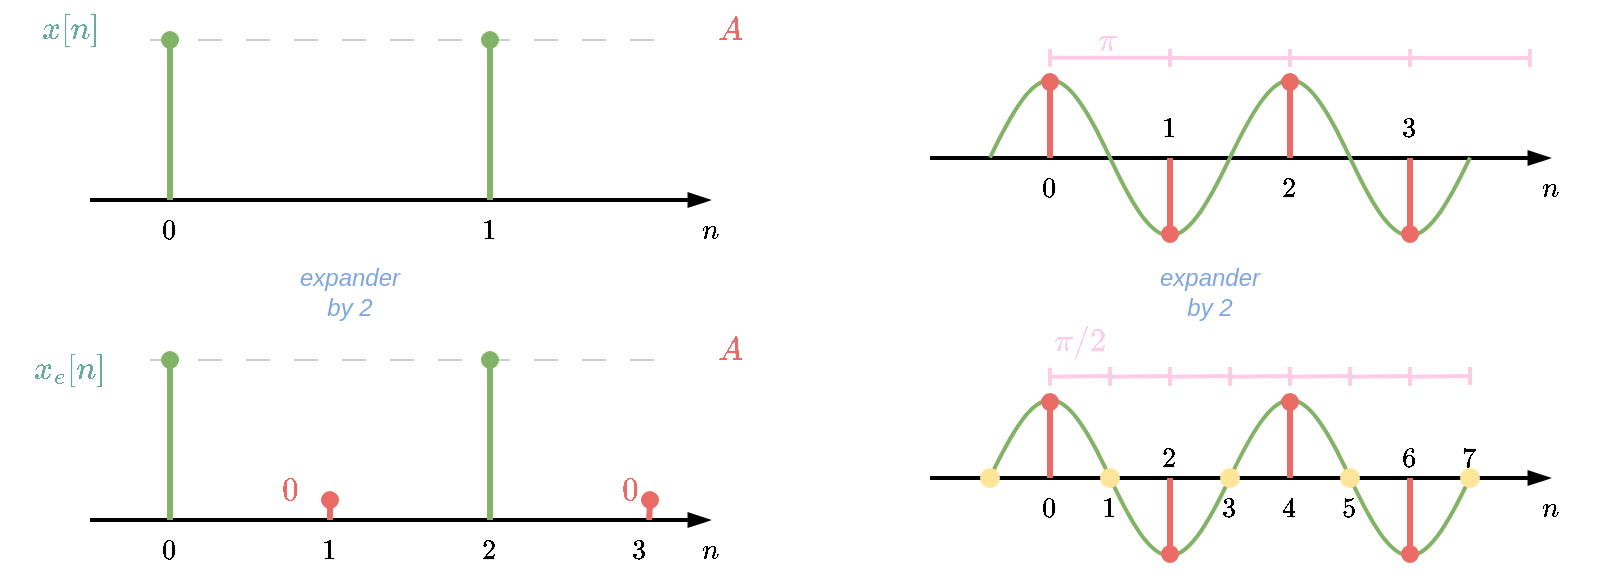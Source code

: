 <mxfile version="24.7.8">
  <diagram name="Page-1" id="SSF-qRTuFEGHfWK87924">
    <mxGraphModel dx="521" dy="491" grid="1" gridSize="10" guides="1" tooltips="1" connect="1" arrows="1" fold="1" page="1" pageScale="1" pageWidth="850" pageHeight="1100" math="1" shadow="0">
      <root>
        <mxCell id="0" />
        <mxCell id="1" parent="0" />
        <mxCell id="XbLqfCah3fl3YUQZX58t-34" value="&lt;font color=&quot;#67ab9f&quot; style=&quot;font-size: 14px;&quot;&gt;$$x_e[n]$$&lt;/font&gt;" style="text;html=1;align=center;verticalAlign=middle;whiteSpace=wrap;rounded=0;" parent="1" vertex="1">
          <mxGeometry x="40" y="470" width="60" height="30" as="geometry" />
        </mxCell>
        <mxCell id="XbLqfCah3fl3YUQZX58t-45" value="&lt;font color=&quot;#67ab9f&quot; style=&quot;font-size: 14px;&quot;&gt;$$x[n]$$&lt;/font&gt;" style="text;html=1;align=center;verticalAlign=middle;whiteSpace=wrap;rounded=0;" parent="1" vertex="1">
          <mxGeometry x="40" y="300" width="60" height="30" as="geometry" />
        </mxCell>
        <mxCell id="XbLqfCah3fl3YUQZX58t-52" value="" style="endArrow=blockThin;html=1;rounded=0;strokeWidth=2;endFill=1;" parent="1" edge="1">
          <mxGeometry width="50" height="50" relative="1" as="geometry">
            <mxPoint x="80" y="560" as="sourcePoint" />
            <mxPoint x="390" y="560" as="targetPoint" />
          </mxGeometry>
        </mxCell>
        <mxCell id="XbLqfCah3fl3YUQZX58t-53" value="" style="endArrow=none;html=1;rounded=0;strokeWidth=1;fillColor=#d5e8d4;strokeColor=#CCCCCC;dashed=1;dashPattern=12 12;" parent="1" edge="1">
          <mxGeometry width="50" height="50" relative="1" as="geometry">
            <mxPoint x="110" y="480" as="sourcePoint" />
            <mxPoint x="370" y="480" as="targetPoint" />
          </mxGeometry>
        </mxCell>
        <mxCell id="XbLqfCah3fl3YUQZX58t-54" value="" style="endArrow=oval;html=1;rounded=0;strokeColor=#82b366;strokeWidth=3;fillColor=#d5e8d4;endFill=1;" parent="1" edge="1">
          <mxGeometry width="50" height="50" relative="1" as="geometry">
            <mxPoint x="120" y="560" as="sourcePoint" />
            <mxPoint x="120" y="480" as="targetPoint" />
          </mxGeometry>
        </mxCell>
        <mxCell id="XbLqfCah3fl3YUQZX58t-55" value="" style="endArrow=oval;html=1;rounded=0;strokeColor=#EA6B66;strokeWidth=3;fillColor=#d5e8d4;endFill=1;jumpSize=10;" parent="1" edge="1">
          <mxGeometry width="50" height="50" relative="1" as="geometry">
            <mxPoint x="200" y="560" as="sourcePoint" />
            <mxPoint x="200" y="550" as="targetPoint" />
          </mxGeometry>
        </mxCell>
        <mxCell id="XbLqfCah3fl3YUQZX58t-56" value="$$0$$" style="text;html=1;align=center;verticalAlign=middle;whiteSpace=wrap;rounded=0;" parent="1" vertex="1">
          <mxGeometry x="90" y="560" width="60" height="30" as="geometry" />
        </mxCell>
        <mxCell id="XbLqfCah3fl3YUQZX58t-57" value="$$1$$" style="text;html=1;align=center;verticalAlign=middle;whiteSpace=wrap;rounded=0;" parent="1" vertex="1">
          <mxGeometry x="170" y="560" width="60" height="30" as="geometry" />
        </mxCell>
        <mxCell id="XbLqfCah3fl3YUQZX58t-58" value="" style="endArrow=oval;html=1;rounded=0;strokeColor=#82b366;strokeWidth=3;fillColor=#d5e8d4;endFill=1;" parent="1" edge="1">
          <mxGeometry width="50" height="50" relative="1" as="geometry">
            <mxPoint x="280" y="560" as="sourcePoint" />
            <mxPoint x="280" y="480" as="targetPoint" />
          </mxGeometry>
        </mxCell>
        <mxCell id="XbLqfCah3fl3YUQZX58t-59" value="$$2$$" style="text;html=1;align=center;verticalAlign=middle;whiteSpace=wrap;rounded=0;" parent="1" vertex="1">
          <mxGeometry x="250" y="560" width="60" height="30" as="geometry" />
        </mxCell>
        <mxCell id="XbLqfCah3fl3YUQZX58t-60" value="$$n$$" style="text;html=1;align=center;verticalAlign=middle;whiteSpace=wrap;rounded=0;" parent="1" vertex="1">
          <mxGeometry x="360" y="560" width="60" height="30" as="geometry" />
        </mxCell>
        <mxCell id="XbLqfCah3fl3YUQZX58t-61" value="" style="endArrow=oval;html=1;rounded=0;strokeColor=#EA6B66;strokeWidth=3;fillColor=#d5e8d4;endFill=1;" parent="1" edge="1">
          <mxGeometry width="50" height="50" relative="1" as="geometry">
            <mxPoint x="359.6" y="560" as="sourcePoint" />
            <mxPoint x="360" y="550" as="targetPoint" />
          </mxGeometry>
        </mxCell>
        <mxCell id="XbLqfCah3fl3YUQZX58t-62" value="$$3$$" style="text;html=1;align=center;verticalAlign=middle;whiteSpace=wrap;rounded=0;" parent="1" vertex="1">
          <mxGeometry x="325" y="560" width="60" height="30" as="geometry" />
        </mxCell>
        <mxCell id="XbLqfCah3fl3YUQZX58t-63" value="" style="endArrow=blockThin;html=1;rounded=0;strokeWidth=2;endFill=1;" parent="1" edge="1">
          <mxGeometry width="50" height="50" relative="1" as="geometry">
            <mxPoint x="80" y="400" as="sourcePoint" />
            <mxPoint x="390" y="400" as="targetPoint" />
          </mxGeometry>
        </mxCell>
        <mxCell id="XbLqfCah3fl3YUQZX58t-64" value="" style="endArrow=none;html=1;rounded=0;strokeWidth=1;fillColor=#d5e8d4;strokeColor=#CCCCCC;dashed=1;dashPattern=12 12;" parent="1" edge="1">
          <mxGeometry width="50" height="50" relative="1" as="geometry">
            <mxPoint x="110" y="320" as="sourcePoint" />
            <mxPoint x="370" y="320" as="targetPoint" />
          </mxGeometry>
        </mxCell>
        <mxCell id="XbLqfCah3fl3YUQZX58t-65" value="" style="endArrow=oval;html=1;rounded=0;strokeColor=#82b366;strokeWidth=3;fillColor=#d5e8d4;endFill=1;" parent="1" edge="1">
          <mxGeometry width="50" height="50" relative="1" as="geometry">
            <mxPoint x="120" y="400" as="sourcePoint" />
            <mxPoint x="120" y="320" as="targetPoint" />
          </mxGeometry>
        </mxCell>
        <mxCell id="XbLqfCah3fl3YUQZX58t-67" value="$$0$$" style="text;html=1;align=center;verticalAlign=middle;whiteSpace=wrap;rounded=0;" parent="1" vertex="1">
          <mxGeometry x="90" y="400" width="60" height="30" as="geometry" />
        </mxCell>
        <mxCell id="XbLqfCah3fl3YUQZX58t-69" value="" style="endArrow=oval;html=1;rounded=0;strokeColor=#82b366;strokeWidth=3;fillColor=#d5e8d4;endFill=1;" parent="1" edge="1">
          <mxGeometry width="50" height="50" relative="1" as="geometry">
            <mxPoint x="280" y="400" as="sourcePoint" />
            <mxPoint x="280" y="320" as="targetPoint" />
          </mxGeometry>
        </mxCell>
        <mxCell id="XbLqfCah3fl3YUQZX58t-70" value="$$1$$" style="text;html=1;align=center;verticalAlign=middle;whiteSpace=wrap;rounded=0;" parent="1" vertex="1">
          <mxGeometry x="250" y="400" width="60" height="30" as="geometry" />
        </mxCell>
        <mxCell id="XbLqfCah3fl3YUQZX58t-71" value="$$n$$" style="text;html=1;align=center;verticalAlign=middle;whiteSpace=wrap;rounded=0;" parent="1" vertex="1">
          <mxGeometry x="360" y="400" width="60" height="30" as="geometry" />
        </mxCell>
        <mxCell id="XbLqfCah3fl3YUQZX58t-76" value="&lt;font color=&quot;#ea6b66&quot; style=&quot;font-size: 14px;&quot;&gt;$$A$$&lt;/font&gt;" style="text;html=1;align=center;verticalAlign=middle;whiteSpace=wrap;rounded=0;" parent="1" vertex="1">
          <mxGeometry x="370" y="460" width="60" height="30" as="geometry" />
        </mxCell>
        <mxCell id="XbLqfCah3fl3YUQZX58t-77" value="&lt;font color=&quot;#ea6b66&quot; style=&quot;font-size: 14px;&quot;&gt;$$A$$&lt;/font&gt;" style="text;html=1;align=center;verticalAlign=middle;whiteSpace=wrap;rounded=0;" parent="1" vertex="1">
          <mxGeometry x="370" y="300" width="60" height="30" as="geometry" />
        </mxCell>
        <mxCell id="XbLqfCah3fl3YUQZX58t-79" value="&lt;font color=&quot;#7ea6e0&quot; size=&quot;1&quot; style=&quot;&quot;&gt;&lt;i style=&quot;font-size: 12px;&quot;&gt;expander by 2&lt;/i&gt;&lt;/font&gt;" style="text;html=1;align=center;verticalAlign=middle;whiteSpace=wrap;rounded=0;" parent="1" vertex="1">
          <mxGeometry x="180" y="431" width="60" height="30" as="geometry" />
        </mxCell>
        <mxCell id="vATTEQi2Xg5Cd0TOgJEv-1" value="&lt;font color=&quot;#ea6b66&quot; style=&quot;font-size: 14px;&quot;&gt;$$0$$&lt;/font&gt;" style="text;html=1;align=center;verticalAlign=middle;whiteSpace=wrap;rounded=0;" parent="1" vertex="1">
          <mxGeometry x="150" y="530" width="60" height="30" as="geometry" />
        </mxCell>
        <mxCell id="vATTEQi2Xg5Cd0TOgJEv-2" value="&lt;font color=&quot;#ea6b66&quot; style=&quot;font-size: 14px;&quot;&gt;$$0$$&lt;/font&gt;" style="text;html=1;align=center;verticalAlign=middle;whiteSpace=wrap;rounded=0;" parent="1" vertex="1">
          <mxGeometry x="320" y="530" width="60" height="30" as="geometry" />
        </mxCell>
        <mxCell id="vATTEQi2Xg5Cd0TOgJEv-4" value="" style="endArrow=blockThin;html=1;rounded=0;strokeWidth=2;endFill=1;" parent="1" edge="1">
          <mxGeometry width="50" height="50" relative="1" as="geometry">
            <mxPoint x="500" y="379" as="sourcePoint" />
            <mxPoint x="810" y="379" as="targetPoint" />
          </mxGeometry>
        </mxCell>
        <mxCell id="vATTEQi2Xg5Cd0TOgJEv-6" value="" style="pointerEvents=1;verticalLabelPosition=bottom;shadow=0;dashed=0;align=center;html=1;verticalAlign=top;shape=mxgraph.electrical.waveforms.sine_wave;fillColor=#d5e8d4;strokeColor=#82b366;strokeWidth=2;" parent="1" vertex="1">
          <mxGeometry x="530" y="327" width="120" height="104" as="geometry" />
        </mxCell>
        <mxCell id="vATTEQi2Xg5Cd0TOgJEv-7" value="" style="pointerEvents=1;verticalLabelPosition=bottom;shadow=0;dashed=0;align=center;html=1;verticalAlign=top;shape=mxgraph.electrical.waveforms.sine_wave;fillColor=#d5e8d4;strokeColor=#82b366;strokeWidth=2;" parent="1" vertex="1">
          <mxGeometry x="650" y="327" width="120" height="104" as="geometry" />
        </mxCell>
        <mxCell id="vATTEQi2Xg5Cd0TOgJEv-8" value="" style="endArrow=oval;html=1;rounded=0;strokeColor=#EA6B66;strokeWidth=3;fillColor=#ffe6cc;endFill=1;" parent="1" edge="1">
          <mxGeometry width="50" height="50" relative="1" as="geometry">
            <mxPoint x="560" y="379" as="sourcePoint" />
            <mxPoint x="560" y="341" as="targetPoint" />
          </mxGeometry>
        </mxCell>
        <mxCell id="vATTEQi2Xg5Cd0TOgJEv-9" value="" style="endArrow=oval;html=1;rounded=0;strokeColor=#EA6B66;strokeWidth=3;fillColor=#ffe6cc;endFill=1;" parent="1" edge="1">
          <mxGeometry width="50" height="50" relative="1" as="geometry">
            <mxPoint x="680" y="379" as="sourcePoint" />
            <mxPoint x="680" y="341" as="targetPoint" />
          </mxGeometry>
        </mxCell>
        <mxCell id="vATTEQi2Xg5Cd0TOgJEv-10" value="" style="endArrow=oval;html=1;rounded=0;strokeColor=#EA6B66;strokeWidth=3;fillColor=#ffe6cc;endFill=1;" parent="1" edge="1">
          <mxGeometry width="50" height="50" relative="1" as="geometry">
            <mxPoint x="620.003" y="379" as="sourcePoint" />
            <mxPoint x="620.003" y="417" as="targetPoint" />
          </mxGeometry>
        </mxCell>
        <mxCell id="vATTEQi2Xg5Cd0TOgJEv-11" value="" style="endArrow=oval;html=1;rounded=0;strokeColor=#EA6B66;strokeWidth=3;fillColor=#ffe6cc;endFill=1;" parent="1" edge="1">
          <mxGeometry width="50" height="50" relative="1" as="geometry">
            <mxPoint x="740.003" y="379" as="sourcePoint" />
            <mxPoint x="740.003" y="417" as="targetPoint" />
          </mxGeometry>
        </mxCell>
        <mxCell id="vATTEQi2Xg5Cd0TOgJEv-14" value="$$n$$" style="text;html=1;align=center;verticalAlign=middle;whiteSpace=wrap;rounded=0;" parent="1" vertex="1">
          <mxGeometry x="780" y="379" width="60" height="30" as="geometry" />
        </mxCell>
        <mxCell id="vATTEQi2Xg5Cd0TOgJEv-15" value="$$0$$" style="text;html=1;align=center;verticalAlign=middle;whiteSpace=wrap;rounded=0;" parent="1" vertex="1">
          <mxGeometry x="530" y="379" width="60" height="30" as="geometry" />
        </mxCell>
        <mxCell id="vATTEQi2Xg5Cd0TOgJEv-16" value="$$1$$" style="text;html=1;align=center;verticalAlign=middle;whiteSpace=wrap;rounded=0;" parent="1" vertex="1">
          <mxGeometry x="590" y="349" width="60" height="30" as="geometry" />
        </mxCell>
        <mxCell id="vATTEQi2Xg5Cd0TOgJEv-17" value="$$2$$" style="text;html=1;align=center;verticalAlign=middle;whiteSpace=wrap;rounded=0;" parent="1" vertex="1">
          <mxGeometry x="650" y="379" width="60" height="30" as="geometry" />
        </mxCell>
        <mxCell id="vATTEQi2Xg5Cd0TOgJEv-18" value="$$3$$" style="text;html=1;align=center;verticalAlign=middle;whiteSpace=wrap;rounded=0;" parent="1" vertex="1">
          <mxGeometry x="710" y="349" width="60" height="30" as="geometry" />
        </mxCell>
        <mxCell id="vATTEQi2Xg5Cd0TOgJEv-19" value="" style="endArrow=blockThin;html=1;rounded=0;strokeWidth=2;endFill=1;" parent="1" edge="1">
          <mxGeometry width="50" height="50" relative="1" as="geometry">
            <mxPoint x="500" y="539" as="sourcePoint" />
            <mxPoint x="810" y="539" as="targetPoint" />
          </mxGeometry>
        </mxCell>
        <mxCell id="vATTEQi2Xg5Cd0TOgJEv-20" value="" style="pointerEvents=1;verticalLabelPosition=bottom;shadow=0;dashed=0;align=center;html=1;verticalAlign=top;shape=mxgraph.electrical.waveforms.sine_wave;fillColor=#d5e8d4;strokeColor=#82b366;strokeWidth=2;" parent="1" vertex="1">
          <mxGeometry x="530" y="487" width="120" height="104" as="geometry" />
        </mxCell>
        <mxCell id="vATTEQi2Xg5Cd0TOgJEv-21" value="" style="pointerEvents=1;verticalLabelPosition=bottom;shadow=0;dashed=0;align=center;html=1;verticalAlign=top;shape=mxgraph.electrical.waveforms.sine_wave;fillColor=#d5e8d4;strokeColor=#82b366;strokeWidth=2;" parent="1" vertex="1">
          <mxGeometry x="650" y="487" width="120" height="104" as="geometry" />
        </mxCell>
        <mxCell id="vATTEQi2Xg5Cd0TOgJEv-22" value="" style="endArrow=oval;html=1;rounded=0;strokeColor=#EA6B66;strokeWidth=3;fillColor=#ffe6cc;endFill=1;" parent="1" edge="1">
          <mxGeometry width="50" height="50" relative="1" as="geometry">
            <mxPoint x="560" y="539" as="sourcePoint" />
            <mxPoint x="560" y="501" as="targetPoint" />
          </mxGeometry>
        </mxCell>
        <mxCell id="vATTEQi2Xg5Cd0TOgJEv-23" value="" style="endArrow=oval;html=1;rounded=0;strokeColor=#EA6B66;strokeWidth=3;fillColor=#ffe6cc;endFill=1;" parent="1" edge="1">
          <mxGeometry width="50" height="50" relative="1" as="geometry">
            <mxPoint x="680" y="539" as="sourcePoint" />
            <mxPoint x="680" y="501" as="targetPoint" />
          </mxGeometry>
        </mxCell>
        <mxCell id="vATTEQi2Xg5Cd0TOgJEv-24" value="" style="endArrow=oval;html=1;rounded=0;strokeColor=#EA6B66;strokeWidth=3;fillColor=#ffe6cc;endFill=1;" parent="1" edge="1">
          <mxGeometry width="50" height="50" relative="1" as="geometry">
            <mxPoint x="620.003" y="539" as="sourcePoint" />
            <mxPoint x="620.003" y="577" as="targetPoint" />
          </mxGeometry>
        </mxCell>
        <mxCell id="vATTEQi2Xg5Cd0TOgJEv-25" value="" style="endArrow=oval;html=1;rounded=0;strokeColor=#EA6B66;strokeWidth=3;fillColor=#ffe6cc;endFill=1;" parent="1" edge="1">
          <mxGeometry width="50" height="50" relative="1" as="geometry">
            <mxPoint x="740.003" y="539" as="sourcePoint" />
            <mxPoint x="740.003" y="577" as="targetPoint" />
          </mxGeometry>
        </mxCell>
        <mxCell id="vATTEQi2Xg5Cd0TOgJEv-26" value="$$n$$" style="text;html=1;align=center;verticalAlign=middle;whiteSpace=wrap;rounded=0;" parent="1" vertex="1">
          <mxGeometry x="780" y="539" width="60" height="30" as="geometry" />
        </mxCell>
        <mxCell id="vATTEQi2Xg5Cd0TOgJEv-27" value="$$0$$" style="text;html=1;align=center;verticalAlign=middle;whiteSpace=wrap;rounded=0;" parent="1" vertex="1">
          <mxGeometry x="530" y="539" width="60" height="30" as="geometry" />
        </mxCell>
        <mxCell id="vATTEQi2Xg5Cd0TOgJEv-28" value="$$1$$" style="text;html=1;align=center;verticalAlign=middle;whiteSpace=wrap;rounded=0;" parent="1" vertex="1">
          <mxGeometry x="560" y="539" width="60" height="30" as="geometry" />
        </mxCell>
        <mxCell id="vATTEQi2Xg5Cd0TOgJEv-29" value="$$2$$" style="text;html=1;align=center;verticalAlign=middle;whiteSpace=wrap;rounded=0;" parent="1" vertex="1">
          <mxGeometry x="590" y="514" width="60" height="30" as="geometry" />
        </mxCell>
        <mxCell id="vATTEQi2Xg5Cd0TOgJEv-30" value="$$3$$" style="text;html=1;align=center;verticalAlign=middle;whiteSpace=wrap;rounded=0;" parent="1" vertex="1">
          <mxGeometry x="620" y="539" width="60" height="30" as="geometry" />
        </mxCell>
        <mxCell id="vATTEQi2Xg5Cd0TOgJEv-31" value="" style="endArrow=oval;html=1;rounded=0;strokeColor=#EA6B66;strokeWidth=3;fillColor=#ffe6cc;endFill=1;" parent="1" edge="1">
          <mxGeometry width="50" height="50" relative="1" as="geometry">
            <mxPoint x="440" y="580" as="sourcePoint" />
            <mxPoint x="440" y="580" as="targetPoint" />
          </mxGeometry>
        </mxCell>
        <mxCell id="vATTEQi2Xg5Cd0TOgJEv-32" value="" style="shape=waypoint;sketch=0;fillStyle=solid;size=6;pointerEvents=1;points=[];fillColor=#fa6800;resizable=0;rotatable=0;perimeter=centerPerimeter;snapToPoint=1;strokeColor=#FFE599;strokeWidth=3;fontColor=#000000;" parent="1" vertex="1">
          <mxGeometry x="580" y="529" width="20" height="20" as="geometry" />
        </mxCell>
        <mxCell id="vATTEQi2Xg5Cd0TOgJEv-34" value="" style="shape=waypoint;sketch=0;fillStyle=solid;size=6;pointerEvents=1;points=[];fillColor=#fa6800;resizable=0;rotatable=0;perimeter=centerPerimeter;snapToPoint=1;strokeColor=#FFE599;strokeWidth=3;fontColor=#000000;" parent="1" vertex="1">
          <mxGeometry x="640" y="529" width="20" height="20" as="geometry" />
        </mxCell>
        <mxCell id="vATTEQi2Xg5Cd0TOgJEv-35" value="" style="shape=waypoint;sketch=0;fillStyle=solid;size=6;pointerEvents=1;points=[];fillColor=#fa6800;resizable=0;rotatable=0;perimeter=centerPerimeter;snapToPoint=1;strokeColor=#FFE599;strokeWidth=3;fontColor=#000000;" parent="1" vertex="1">
          <mxGeometry x="700" y="529" width="20" height="20" as="geometry" />
        </mxCell>
        <mxCell id="vATTEQi2Xg5Cd0TOgJEv-36" value="" style="shape=waypoint;sketch=0;fillStyle=solid;size=6;pointerEvents=1;points=[];fillColor=#fa6800;resizable=0;rotatable=0;perimeter=centerPerimeter;snapToPoint=1;strokeColor=#FFE599;strokeWidth=3;fontColor=#000000;" parent="1" vertex="1">
          <mxGeometry x="760" y="529" width="20" height="20" as="geometry" />
        </mxCell>
        <mxCell id="vATTEQi2Xg5Cd0TOgJEv-37" value="$$4$$" style="text;html=1;align=center;verticalAlign=middle;whiteSpace=wrap;rounded=0;" parent="1" vertex="1">
          <mxGeometry x="650" y="539" width="60" height="30" as="geometry" />
        </mxCell>
        <mxCell id="vATTEQi2Xg5Cd0TOgJEv-38" value="$$5$$" style="text;html=1;align=center;verticalAlign=middle;whiteSpace=wrap;rounded=0;" parent="1" vertex="1">
          <mxGeometry x="680" y="539" width="60" height="30" as="geometry" />
        </mxCell>
        <mxCell id="vATTEQi2Xg5Cd0TOgJEv-39" value="$$6$$" style="text;html=1;align=center;verticalAlign=middle;whiteSpace=wrap;rounded=0;" parent="1" vertex="1">
          <mxGeometry x="710" y="514" width="60" height="30" as="geometry" />
        </mxCell>
        <mxCell id="vATTEQi2Xg5Cd0TOgJEv-40" value="$$7$$" style="text;html=1;align=center;verticalAlign=middle;whiteSpace=wrap;rounded=0;" parent="1" vertex="1">
          <mxGeometry x="740" y="514" width="60" height="30" as="geometry" />
        </mxCell>
        <mxCell id="vATTEQi2Xg5Cd0TOgJEv-43" value="&lt;font color=&quot;#7ea6e0&quot; size=&quot;1&quot; style=&quot;&quot;&gt;&lt;i style=&quot;font-size: 12px;&quot;&gt;expander by 2&lt;/i&gt;&lt;/font&gt;" style="text;html=1;align=center;verticalAlign=middle;whiteSpace=wrap;rounded=0;" parent="1" vertex="1">
          <mxGeometry x="610" y="431" width="60" height="30" as="geometry" />
        </mxCell>
        <mxCell id="vATTEQi2Xg5Cd0TOgJEv-44" value="" style="endArrow=baseDash;startArrow=baseDash;html=1;rounded=0;endFill=0;startFill=0;strokeWidth=2;fillColor=#fff2cc;strokeColor=#FFCCE6;" parent="1" edge="1">
          <mxGeometry width="50" height="50" relative="1" as="geometry">
            <mxPoint x="560" y="328.87" as="sourcePoint" />
            <mxPoint x="620" y="328.87" as="targetPoint" />
          </mxGeometry>
        </mxCell>
        <mxCell id="vATTEQi2Xg5Cd0TOgJEv-45" value="" style="endArrow=baseDash;startArrow=baseDash;html=1;rounded=0;endFill=0;startFill=0;strokeWidth=2;fillColor=#fff2cc;strokeColor=#FFCCE6;" parent="1" edge="1">
          <mxGeometry width="50" height="50" relative="1" as="geometry">
            <mxPoint x="560" y="488.35" as="sourcePoint" />
            <mxPoint x="590" y="488" as="targetPoint" />
          </mxGeometry>
        </mxCell>
        <mxCell id="vATTEQi2Xg5Cd0TOgJEv-48" value="" style="endArrow=baseDash;startArrow=baseDash;html=1;rounded=0;endFill=0;startFill=0;strokeWidth=2;fillColor=#fff2cc;strokeColor=#FFCCE6;" parent="1" edge="1">
          <mxGeometry width="50" height="50" relative="1" as="geometry">
            <mxPoint x="620" y="329" as="sourcePoint" />
            <mxPoint x="680" y="329" as="targetPoint" />
          </mxGeometry>
        </mxCell>
        <mxCell id="vATTEQi2Xg5Cd0TOgJEv-49" value="" style="endArrow=baseDash;startArrow=baseDash;html=1;rounded=0;endFill=0;startFill=0;strokeWidth=2;fillColor=#fff2cc;strokeColor=#FFCCE6;" parent="1" edge="1">
          <mxGeometry width="50" height="50" relative="1" as="geometry">
            <mxPoint x="680" y="329" as="sourcePoint" />
            <mxPoint x="740" y="329" as="targetPoint" />
          </mxGeometry>
        </mxCell>
        <mxCell id="vATTEQi2Xg5Cd0TOgJEv-50" value="" style="endArrow=baseDash;startArrow=baseDash;html=1;rounded=0;endFill=0;startFill=0;strokeWidth=2;fillColor=#fff2cc;strokeColor=#FFCCE6;" parent="1" edge="1">
          <mxGeometry width="50" height="50" relative="1" as="geometry">
            <mxPoint x="740" y="329" as="sourcePoint" />
            <mxPoint x="800" y="329" as="targetPoint" />
          </mxGeometry>
        </mxCell>
        <mxCell id="vATTEQi2Xg5Cd0TOgJEv-52" value="" style="endArrow=baseDash;startArrow=baseDash;html=1;rounded=0;endFill=0;startFill=0;strokeWidth=2;fillColor=#fff2cc;strokeColor=#FFCCE6;" parent="1" edge="1">
          <mxGeometry width="50" height="50" relative="1" as="geometry">
            <mxPoint x="590" y="488.35" as="sourcePoint" />
            <mxPoint x="620" y="488" as="targetPoint" />
          </mxGeometry>
        </mxCell>
        <mxCell id="vATTEQi2Xg5Cd0TOgJEv-53" value="" style="endArrow=baseDash;startArrow=baseDash;html=1;rounded=0;endFill=0;startFill=0;strokeWidth=2;fillColor=#fff2cc;strokeColor=#FFCCE6;" parent="1" edge="1">
          <mxGeometry width="50" height="50" relative="1" as="geometry">
            <mxPoint x="620" y="488.35" as="sourcePoint" />
            <mxPoint x="650" y="488" as="targetPoint" />
          </mxGeometry>
        </mxCell>
        <mxCell id="vATTEQi2Xg5Cd0TOgJEv-54" value="" style="endArrow=baseDash;startArrow=baseDash;html=1;rounded=0;endFill=0;startFill=0;strokeWidth=2;fillColor=#fff2cc;strokeColor=#FFCCE6;" parent="1" edge="1">
          <mxGeometry width="50" height="50" relative="1" as="geometry">
            <mxPoint x="650" y="488.35" as="sourcePoint" />
            <mxPoint x="680" y="488" as="targetPoint" />
          </mxGeometry>
        </mxCell>
        <mxCell id="vATTEQi2Xg5Cd0TOgJEv-55" value="" style="endArrow=baseDash;startArrow=baseDash;html=1;rounded=0;endFill=0;startFill=0;strokeWidth=2;fillColor=#fff2cc;strokeColor=#FFCCE6;" parent="1" edge="1">
          <mxGeometry width="50" height="50" relative="1" as="geometry">
            <mxPoint x="680" y="488.35" as="sourcePoint" />
            <mxPoint x="710" y="488" as="targetPoint" />
          </mxGeometry>
        </mxCell>
        <mxCell id="vATTEQi2Xg5Cd0TOgJEv-56" value="" style="endArrow=baseDash;startArrow=baseDash;html=1;rounded=0;endFill=0;startFill=0;strokeWidth=2;fillColor=#fff2cc;strokeColor=#FFCCE6;fontStyle=1" parent="1" edge="1">
          <mxGeometry width="50" height="50" relative="1" as="geometry">
            <mxPoint x="710" y="488.35" as="sourcePoint" />
            <mxPoint x="740" y="488" as="targetPoint" />
          </mxGeometry>
        </mxCell>
        <mxCell id="vATTEQi2Xg5Cd0TOgJEv-57" value="" style="endArrow=baseDash;startArrow=baseDash;html=1;rounded=0;endFill=0;startFill=0;strokeWidth=2;fillColor=#fff2cc;strokeColor=#FFCCE6;fontStyle=1" parent="1" edge="1">
          <mxGeometry width="50" height="50" relative="1" as="geometry">
            <mxPoint x="740" y="488.35" as="sourcePoint" />
            <mxPoint x="770" y="488" as="targetPoint" />
          </mxGeometry>
        </mxCell>
        <mxCell id="vATTEQi2Xg5Cd0TOgJEv-58" value="&lt;font color=&quot;#ffcce6&quot; style=&quot;font-size: 14px;&quot;&gt;&lt;b&gt;$$\pi$$&lt;/b&gt;&lt;/font&gt;" style="text;html=1;align=center;verticalAlign=middle;whiteSpace=wrap;rounded=0;" parent="1" vertex="1">
          <mxGeometry x="559" y="305" width="60" height="30" as="geometry" />
        </mxCell>
        <mxCell id="vATTEQi2Xg5Cd0TOgJEv-59" value="&lt;font color=&quot;#ffcce6&quot; style=&quot;font-size: 14px;&quot;&gt;&lt;b&gt;$$\pi/2$$&lt;/b&gt;&lt;/font&gt;" style="text;html=1;align=center;verticalAlign=middle;whiteSpace=wrap;rounded=0;" parent="1" vertex="1">
          <mxGeometry x="545" y="456" width="60" height="30" as="geometry" />
        </mxCell>
        <mxCell id="TgrVWBvpD5o5OTefZq5I-1" value="" style="shape=waypoint;sketch=0;fillStyle=solid;size=6;pointerEvents=1;points=[];fillColor=#fa6800;resizable=0;rotatable=0;perimeter=centerPerimeter;snapToPoint=1;strokeColor=#FFE599;strokeWidth=3;fontColor=#000000;" vertex="1" parent="1">
          <mxGeometry x="520" y="529" width="20" height="20" as="geometry" />
        </mxCell>
      </root>
    </mxGraphModel>
  </diagram>
</mxfile>
